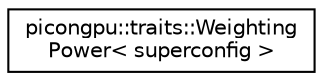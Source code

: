 digraph "Graphical Class Hierarchy"
{
 // LATEX_PDF_SIZE
  edge [fontname="Helvetica",fontsize="10",labelfontname="Helvetica",labelfontsize="10"];
  node [fontname="Helvetica",fontsize="10",shape=record];
  rankdir="LR";
  Node0 [label="picongpu::traits::Weighting\lPower\< superconfig \>",height=0.2,width=0.4,color="black", fillcolor="white", style="filled",URL="$structpicongpu_1_1traits_1_1_weighting_power_3_01superconfig_01_4.html",tooltip=" "];
}
